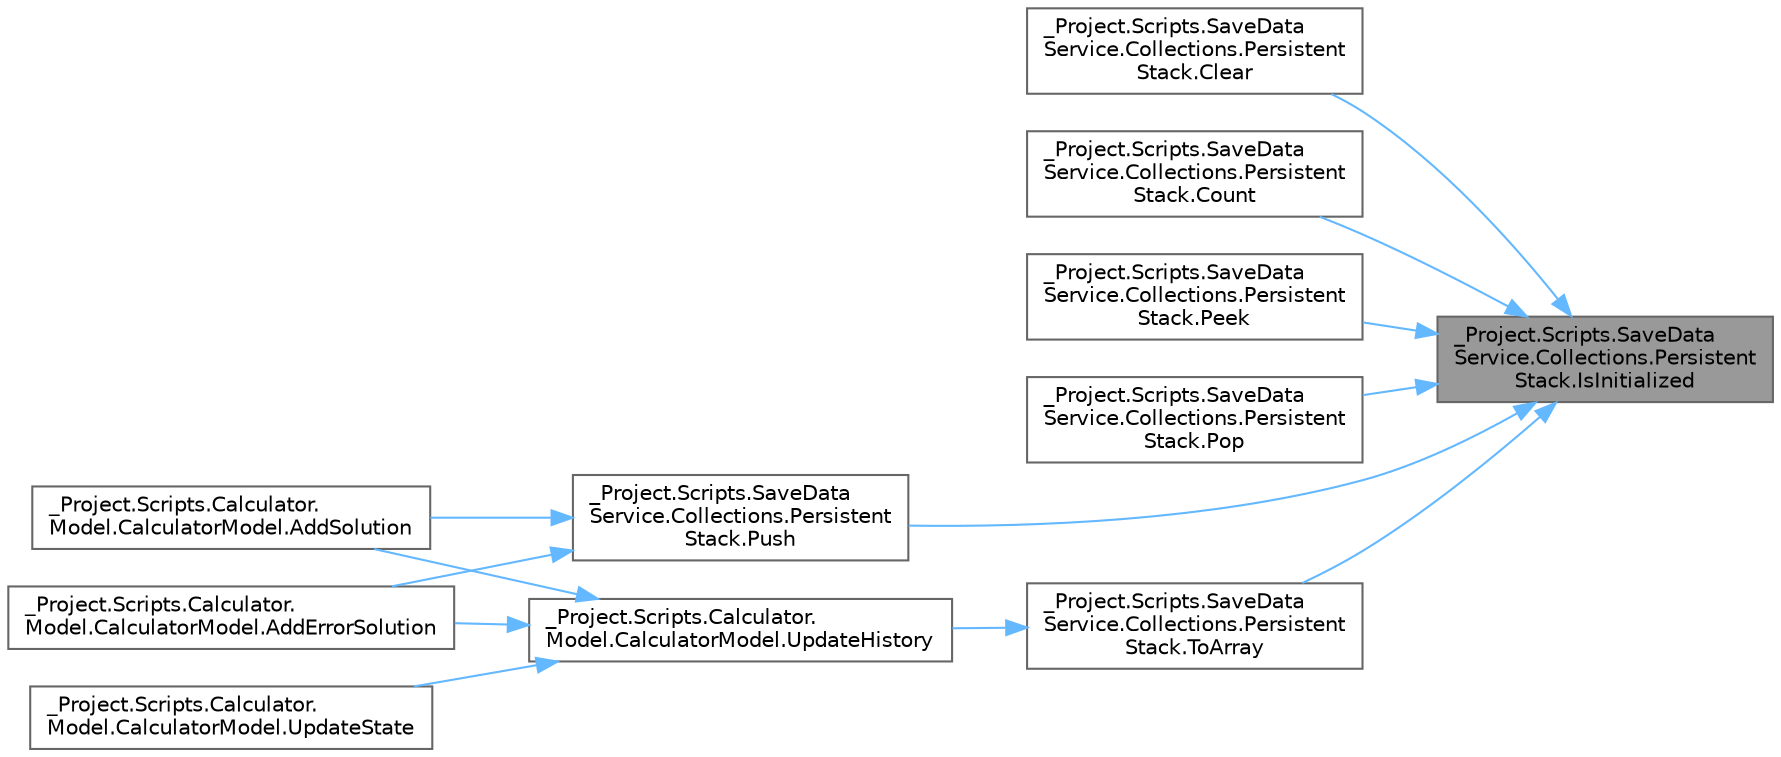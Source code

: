 digraph "_Project.Scripts.SaveDataService.Collections.PersistentStack.IsInitialized"
{
 // LATEX_PDF_SIZE
  bgcolor="transparent";
  edge [fontname=Helvetica,fontsize=10,labelfontname=Helvetica,labelfontsize=10];
  node [fontname=Helvetica,fontsize=10,shape=box,height=0.2,width=0.4];
  rankdir="RL";
  Node1 [id="Node000001",label="_Project.Scripts.SaveData\lService.Collections.Persistent\lStack.IsInitialized",height=0.2,width=0.4,color="gray40", fillcolor="grey60", style="filled", fontcolor="black",tooltip="Метод получения флага инициализации"];
  Node1 -> Node2 [id="edge13_Node000001_Node000002",dir="back",color="steelblue1",style="solid",tooltip=" "];
  Node2 [id="Node000002",label="_Project.Scripts.SaveData\lService.Collections.Persistent\lStack.Clear",height=0.2,width=0.4,color="grey40", fillcolor="white", style="filled",URL="$class___project_1_1_scripts_1_1_save_data_service_1_1_collections_1_1_persistent_stack.html#a4f574457214b4eee732f3637640bc720",tooltip="Метод очистки стека"];
  Node1 -> Node3 [id="edge14_Node000001_Node000003",dir="back",color="steelblue1",style="solid",tooltip=" "];
  Node3 [id="Node000003",label="_Project.Scripts.SaveData\lService.Collections.Persistent\lStack.Count",height=0.2,width=0.4,color="grey40", fillcolor="white", style="filled",URL="$class___project_1_1_scripts_1_1_save_data_service_1_1_collections_1_1_persistent_stack.html#a6694f08d3518334aaabf1fd509919c70",tooltip="Метод получения количества значений в стеке"];
  Node1 -> Node4 [id="edge15_Node000001_Node000004",dir="back",color="steelblue1",style="solid",tooltip=" "];
  Node4 [id="Node000004",label="_Project.Scripts.SaveData\lService.Collections.Persistent\lStack.Peek",height=0.2,width=0.4,color="grey40", fillcolor="white", style="filled",URL="$class___project_1_1_scripts_1_1_save_data_service_1_1_collections_1_1_persistent_stack.html#a4e5830318716754b8b3b550342cded82",tooltip="Метод взятия значения из стека"];
  Node1 -> Node5 [id="edge16_Node000001_Node000005",dir="back",color="steelblue1",style="solid",tooltip=" "];
  Node5 [id="Node000005",label="_Project.Scripts.SaveData\lService.Collections.Persistent\lStack.Pop",height=0.2,width=0.4,color="grey40", fillcolor="white", style="filled",URL="$class___project_1_1_scripts_1_1_save_data_service_1_1_collections_1_1_persistent_stack.html#a96a09e233c2884634c114590c514f27b",tooltip="Метод удаления из стека"];
  Node1 -> Node6 [id="edge17_Node000001_Node000006",dir="back",color="steelblue1",style="solid",tooltip=" "];
  Node6 [id="Node000006",label="_Project.Scripts.SaveData\lService.Collections.Persistent\lStack.Push",height=0.2,width=0.4,color="grey40", fillcolor="white", style="filled",URL="$class___project_1_1_scripts_1_1_save_data_service_1_1_collections_1_1_persistent_stack.html#a12d7094494f33c6ef16767ad36405028",tooltip="Метод вставки в стек"];
  Node6 -> Node7 [id="edge18_Node000006_Node000007",dir="back",color="steelblue1",style="solid",tooltip=" "];
  Node7 [id="Node000007",label="_Project.Scripts.Calculator.\lModel.CalculatorModel.AddErrorSolution",height=0.2,width=0.4,color="grey40", fillcolor="white", style="filled",URL="$class___project_1_1_scripts_1_1_calculator_1_1_model_1_1_calculator_model.html#a612d1241f5cd9917bc2904e78bb4686d",tooltip="Метод добавления ошибочного решения в историю"];
  Node6 -> Node8 [id="edge19_Node000006_Node000008",dir="back",color="steelblue1",style="solid",tooltip=" "];
  Node8 [id="Node000008",label="_Project.Scripts.Calculator.\lModel.CalculatorModel.AddSolution",height=0.2,width=0.4,color="grey40", fillcolor="white", style="filled",URL="$class___project_1_1_scripts_1_1_calculator_1_1_model_1_1_calculator_model.html#a408eacc75adc0a8021bc7509fb981a29",tooltip="Метод добавления решения в историю"];
  Node1 -> Node9 [id="edge20_Node000001_Node000009",dir="back",color="steelblue1",style="solid",tooltip=" "];
  Node9 [id="Node000009",label="_Project.Scripts.SaveData\lService.Collections.Persistent\lStack.ToArray",height=0.2,width=0.4,color="grey40", fillcolor="white", style="filled",URL="$class___project_1_1_scripts_1_1_save_data_service_1_1_collections_1_1_persistent_stack.html#ac3c9cd965da563752d6f68928ed85976",tooltip="Метод получения массива значений из стека"];
  Node9 -> Node10 [id="edge21_Node000009_Node000010",dir="back",color="steelblue1",style="solid",tooltip=" "];
  Node10 [id="Node000010",label="_Project.Scripts.Calculator.\lModel.CalculatorModel.UpdateHistory",height=0.2,width=0.4,color="grey40", fillcolor="white", style="filled",URL="$class___project_1_1_scripts_1_1_calculator_1_1_model_1_1_calculator_model.html#a9e97af421ae5b84c2cefa7dca21b43c5",tooltip="Метод обновления истории калькулятора"];
  Node10 -> Node7 [id="edge22_Node000010_Node000007",dir="back",color="steelblue1",style="solid",tooltip=" "];
  Node10 -> Node8 [id="edge23_Node000010_Node000008",dir="back",color="steelblue1",style="solid",tooltip=" "];
  Node10 -> Node11 [id="edge24_Node000010_Node000011",dir="back",color="steelblue1",style="solid",tooltip=" "];
  Node11 [id="Node000011",label="_Project.Scripts.Calculator.\lModel.CalculatorModel.UpdateState",height=0.2,width=0.4,color="grey40", fillcolor="white", style="filled",URL="$class___project_1_1_scripts_1_1_calculator_1_1_model_1_1_calculator_model.html#a52539c00f0edb55abb6636931b750e11",tooltip="Метод обновления UI калькулятора"];
}
